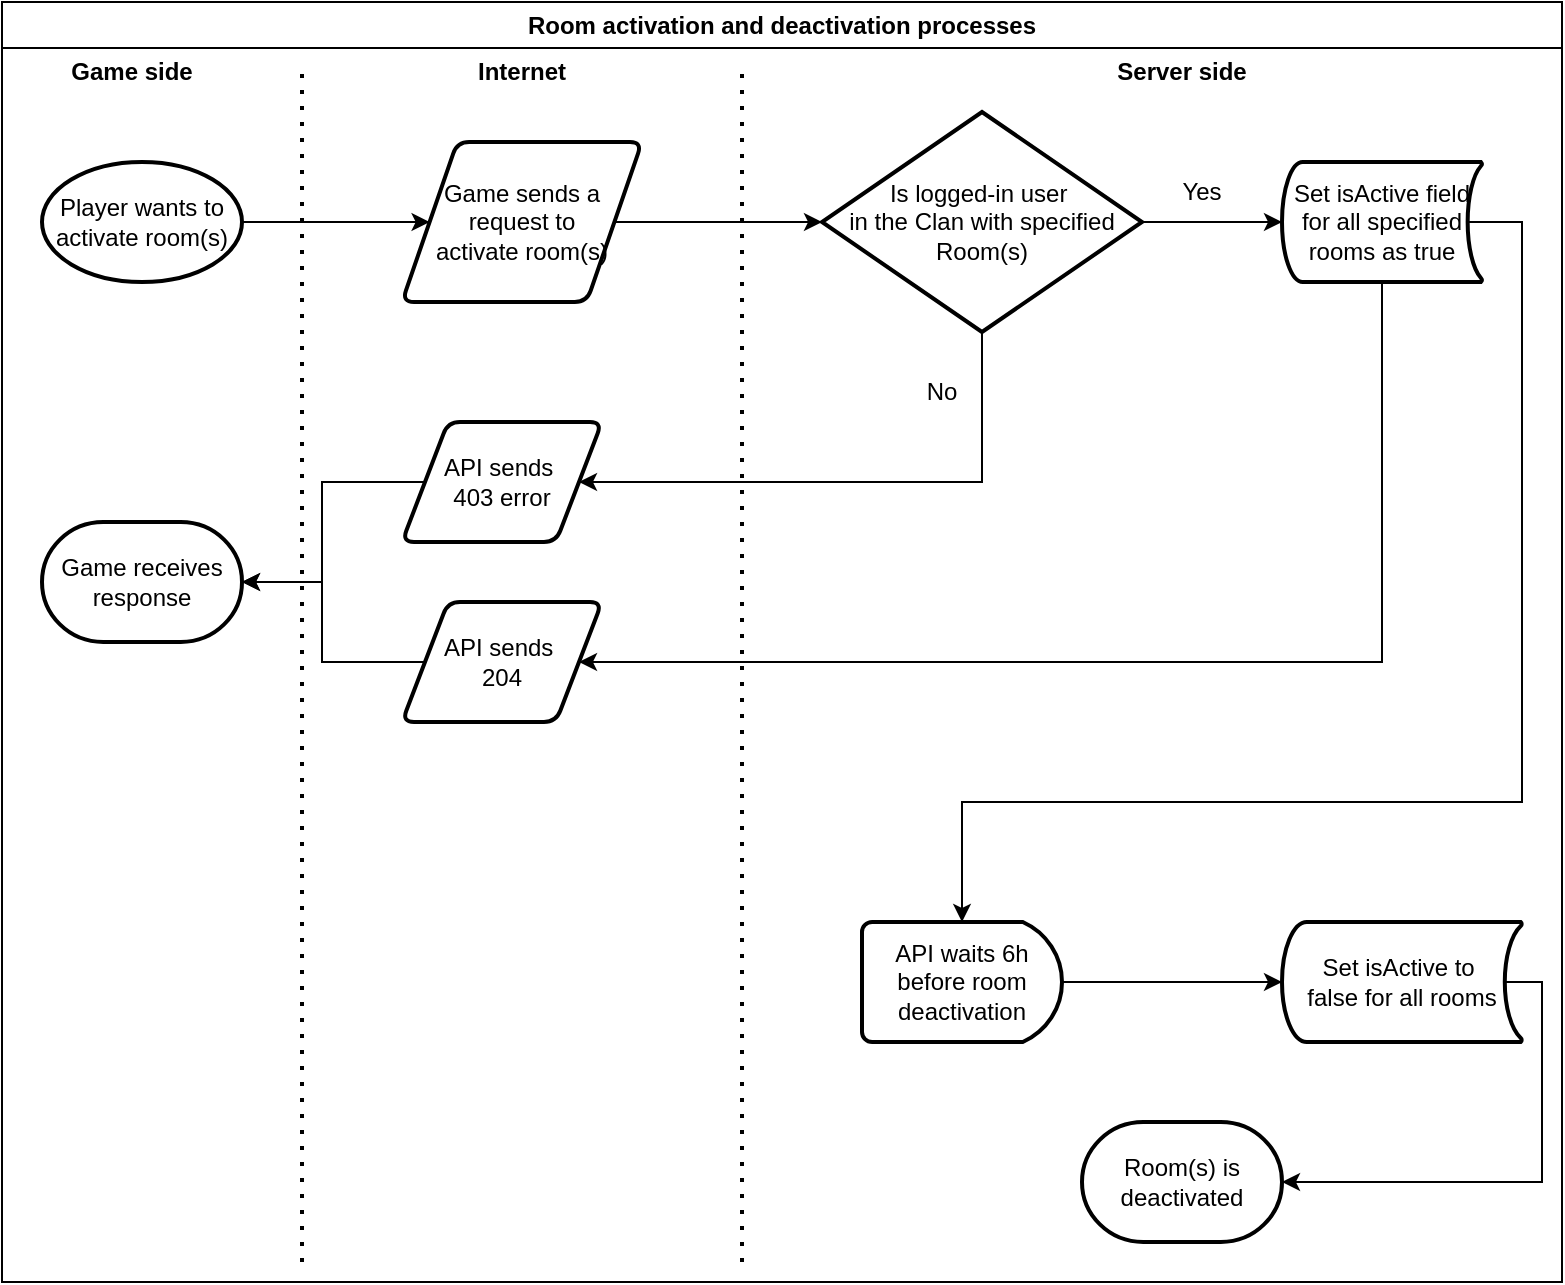 <mxfile version="24.7.8">
  <diagram id="C5RBs43oDa-KdzZeNtuy" name="Page-1">
    <mxGraphModel dx="1077" dy="660" grid="1" gridSize="10" guides="1" tooltips="1" connect="1" arrows="1" fold="1" page="1" pageScale="1" pageWidth="827" pageHeight="1169" math="0" shadow="0">
      <root>
        <mxCell id="WIyWlLk6GJQsqaUBKTNV-0" />
        <mxCell id="WIyWlLk6GJQsqaUBKTNV-1" parent="WIyWlLk6GJQsqaUBKTNV-0" />
        <mxCell id="w616AMXTrct-kiWa2tC6-5" value="" style="edgeStyle=orthogonalEdgeStyle;rounded=0;orthogonalLoop=1;jettySize=auto;html=1;entryX=0;entryY=0.5;entryDx=0;entryDy=0;" edge="1" parent="WIyWlLk6GJQsqaUBKTNV-1" source="w616AMXTrct-kiWa2tC6-2" target="w616AMXTrct-kiWa2tC6-21">
          <mxGeometry relative="1" as="geometry">
            <mxPoint x="230" y="120" as="targetPoint" />
          </mxGeometry>
        </mxCell>
        <mxCell id="w616AMXTrct-kiWa2tC6-2" value="Player wants to activate room(s)" style="strokeWidth=2;html=1;shape=mxgraph.flowchart.start_1;whiteSpace=wrap;" vertex="1" parent="WIyWlLk6GJQsqaUBKTNV-1">
          <mxGeometry x="50" y="90" width="100" height="60" as="geometry" />
        </mxCell>
        <mxCell id="w616AMXTrct-kiWa2tC6-9" value="" style="edgeStyle=orthogonalEdgeStyle;rounded=0;orthogonalLoop=1;jettySize=auto;html=1;exitX=1;exitY=0.5;exitDx=0;exitDy=0;" edge="1" parent="WIyWlLk6GJQsqaUBKTNV-1" source="w616AMXTrct-kiWa2tC6-21" target="w616AMXTrct-kiWa2tC6-8">
          <mxGeometry relative="1" as="geometry">
            <mxPoint x="330" y="120" as="sourcePoint" />
          </mxGeometry>
        </mxCell>
        <mxCell id="w616AMXTrct-kiWa2tC6-11" value="" style="edgeStyle=orthogonalEdgeStyle;rounded=0;orthogonalLoop=1;jettySize=auto;html=1;" edge="1" parent="WIyWlLk6GJQsqaUBKTNV-1" source="w616AMXTrct-kiWa2tC6-8" target="w616AMXTrct-kiWa2tC6-20">
          <mxGeometry relative="1" as="geometry">
            <mxPoint x="309.99" y="250.029" as="targetPoint" />
            <Array as="points">
              <mxPoint x="520" y="250" />
            </Array>
          </mxGeometry>
        </mxCell>
        <mxCell id="w616AMXTrct-kiWa2tC6-8" value="Is logged-in user&amp;nbsp;&lt;div&gt;in the Clan with specified Room(s)&lt;/div&gt;" style="rhombus;whiteSpace=wrap;html=1;strokeWidth=2;" vertex="1" parent="WIyWlLk6GJQsqaUBKTNV-1">
          <mxGeometry x="440" y="65" width="160" height="110" as="geometry" />
        </mxCell>
        <mxCell id="w616AMXTrct-kiWa2tC6-12" value="No" style="text;html=1;align=center;verticalAlign=middle;whiteSpace=wrap;rounded=0;" vertex="1" parent="WIyWlLk6GJQsqaUBKTNV-1">
          <mxGeometry x="470" y="190" width="60" height="30" as="geometry" />
        </mxCell>
        <mxCell id="w616AMXTrct-kiWa2tC6-17" value="" style="edgeStyle=orthogonalEdgeStyle;rounded=0;orthogonalLoop=1;jettySize=auto;html=1;entryX=1;entryY=0.5;entryDx=0;entryDy=0;" edge="1" parent="WIyWlLk6GJQsqaUBKTNV-1" source="w616AMXTrct-kiWa2tC6-13" target="w616AMXTrct-kiWa2tC6-18">
          <mxGeometry relative="1" as="geometry">
            <mxPoint x="300" y="340.029" as="targetPoint" />
            <Array as="points">
              <mxPoint x="720" y="340" />
            </Array>
          </mxGeometry>
        </mxCell>
        <mxCell id="w616AMXTrct-kiWa2tC6-13" value="Set isActive field for all specified rooms as true" style="strokeWidth=2;html=1;shape=mxgraph.flowchart.stored_data;whiteSpace=wrap;" vertex="1" parent="WIyWlLk6GJQsqaUBKTNV-1">
          <mxGeometry x="670" y="90" width="100" height="60" as="geometry" />
        </mxCell>
        <mxCell id="w616AMXTrct-kiWa2tC6-14" style="edgeStyle=orthogonalEdgeStyle;rounded=0;orthogonalLoop=1;jettySize=auto;html=1;entryX=0;entryY=0.5;entryDx=0;entryDy=0;entryPerimeter=0;" edge="1" parent="WIyWlLk6GJQsqaUBKTNV-1" source="w616AMXTrct-kiWa2tC6-8" target="w616AMXTrct-kiWa2tC6-13">
          <mxGeometry relative="1" as="geometry" />
        </mxCell>
        <mxCell id="w616AMXTrct-kiWa2tC6-15" value="Yes" style="text;html=1;align=center;verticalAlign=middle;whiteSpace=wrap;rounded=0;" vertex="1" parent="WIyWlLk6GJQsqaUBKTNV-1">
          <mxGeometry x="600" y="90" width="60" height="30" as="geometry" />
        </mxCell>
        <mxCell id="w616AMXTrct-kiWa2tC6-18" value="API sends&amp;nbsp;&lt;div&gt;204&lt;/div&gt;" style="shape=parallelogram;html=1;strokeWidth=2;perimeter=parallelogramPerimeter;whiteSpace=wrap;rounded=1;arcSize=12;size=0.23;" vertex="1" parent="WIyWlLk6GJQsqaUBKTNV-1">
          <mxGeometry x="230" y="310" width="100" height="60" as="geometry" />
        </mxCell>
        <mxCell id="w616AMXTrct-kiWa2tC6-20" value="API sends&amp;nbsp;&lt;div&gt;403 error&lt;/div&gt;" style="shape=parallelogram;html=1;strokeWidth=2;perimeter=parallelogramPerimeter;whiteSpace=wrap;rounded=1;arcSize=12;size=0.23;" vertex="1" parent="WIyWlLk6GJQsqaUBKTNV-1">
          <mxGeometry x="230" y="220" width="100" height="60" as="geometry" />
        </mxCell>
        <mxCell id="w616AMXTrct-kiWa2tC6-21" value="Game sends a request to&lt;div&gt;activate room(s)&lt;/div&gt;" style="shape=parallelogram;html=1;strokeWidth=2;perimeter=parallelogramPerimeter;whiteSpace=wrap;rounded=1;arcSize=12;size=0.23;" vertex="1" parent="WIyWlLk6GJQsqaUBKTNV-1">
          <mxGeometry x="230" y="80" width="120" height="80" as="geometry" />
        </mxCell>
        <mxCell id="w616AMXTrct-kiWa2tC6-23" value="API waits 6h before room deactivation" style="strokeWidth=2;html=1;shape=mxgraph.flowchart.delay;whiteSpace=wrap;" vertex="1" parent="WIyWlLk6GJQsqaUBKTNV-1">
          <mxGeometry x="460" y="470" width="100" height="60" as="geometry" />
        </mxCell>
        <mxCell id="w616AMXTrct-kiWa2tC6-24" value="Game receives response" style="strokeWidth=2;html=1;shape=mxgraph.flowchart.terminator;whiteSpace=wrap;" vertex="1" parent="WIyWlLk6GJQsqaUBKTNV-1">
          <mxGeometry x="50" y="270" width="100" height="60" as="geometry" />
        </mxCell>
        <mxCell id="w616AMXTrct-kiWa2tC6-25" style="edgeStyle=orthogonalEdgeStyle;rounded=0;orthogonalLoop=1;jettySize=auto;html=1;exitX=0;exitY=0.5;exitDx=0;exitDy=0;entryX=1;entryY=0.5;entryDx=0;entryDy=0;entryPerimeter=0;" edge="1" parent="WIyWlLk6GJQsqaUBKTNV-1" source="w616AMXTrct-kiWa2tC6-20" target="w616AMXTrct-kiWa2tC6-24">
          <mxGeometry relative="1" as="geometry" />
        </mxCell>
        <mxCell id="w616AMXTrct-kiWa2tC6-27" style="edgeStyle=orthogonalEdgeStyle;rounded=0;orthogonalLoop=1;jettySize=auto;html=1;exitX=0;exitY=0.5;exitDx=0;exitDy=0;entryX=1;entryY=0.5;entryDx=0;entryDy=0;entryPerimeter=0;" edge="1" parent="WIyWlLk6GJQsqaUBKTNV-1" source="w616AMXTrct-kiWa2tC6-18" target="w616AMXTrct-kiWa2tC6-24">
          <mxGeometry relative="1" as="geometry" />
        </mxCell>
        <mxCell id="w616AMXTrct-kiWa2tC6-28" style="edgeStyle=orthogonalEdgeStyle;rounded=0;orthogonalLoop=1;jettySize=auto;html=1;exitX=0.93;exitY=0.5;exitDx=0;exitDy=0;exitPerimeter=0;entryX=0.5;entryY=0;entryDx=0;entryDy=0;entryPerimeter=0;" edge="1" parent="WIyWlLk6GJQsqaUBKTNV-1" source="w616AMXTrct-kiWa2tC6-13" target="w616AMXTrct-kiWa2tC6-23">
          <mxGeometry relative="1" as="geometry">
            <Array as="points">
              <mxPoint x="790" y="120" />
              <mxPoint x="790" y="410" />
              <mxPoint x="510" y="410" />
            </Array>
          </mxGeometry>
        </mxCell>
        <mxCell id="w616AMXTrct-kiWa2tC6-29" value="Set isActive to&amp;nbsp;&lt;div&gt;false for all rooms&lt;/div&gt;" style="strokeWidth=2;html=1;shape=mxgraph.flowchart.stored_data;whiteSpace=wrap;" vertex="1" parent="WIyWlLk6GJQsqaUBKTNV-1">
          <mxGeometry x="670" y="470" width="120" height="60" as="geometry" />
        </mxCell>
        <mxCell id="w616AMXTrct-kiWa2tC6-30" style="edgeStyle=orthogonalEdgeStyle;rounded=0;orthogonalLoop=1;jettySize=auto;html=1;exitX=1;exitY=0.5;exitDx=0;exitDy=0;exitPerimeter=0;entryX=0;entryY=0.5;entryDx=0;entryDy=0;entryPerimeter=0;" edge="1" parent="WIyWlLk6GJQsqaUBKTNV-1" source="w616AMXTrct-kiWa2tC6-23" target="w616AMXTrct-kiWa2tC6-29">
          <mxGeometry relative="1" as="geometry" />
        </mxCell>
        <mxCell id="w616AMXTrct-kiWa2tC6-31" value="Room(s) is deactivated" style="strokeWidth=2;html=1;shape=mxgraph.flowchart.terminator;whiteSpace=wrap;" vertex="1" parent="WIyWlLk6GJQsqaUBKTNV-1">
          <mxGeometry x="570" y="570" width="100" height="60" as="geometry" />
        </mxCell>
        <mxCell id="w616AMXTrct-kiWa2tC6-32" style="edgeStyle=orthogonalEdgeStyle;rounded=0;orthogonalLoop=1;jettySize=auto;html=1;exitX=0.93;exitY=0.5;exitDx=0;exitDy=0;exitPerimeter=0;entryX=1;entryY=0.5;entryDx=0;entryDy=0;entryPerimeter=0;" edge="1" parent="WIyWlLk6GJQsqaUBKTNV-1" source="w616AMXTrct-kiWa2tC6-29" target="w616AMXTrct-kiWa2tC6-31">
          <mxGeometry relative="1" as="geometry">
            <Array as="points">
              <mxPoint x="800" y="500" />
              <mxPoint x="800" y="600" />
            </Array>
          </mxGeometry>
        </mxCell>
        <mxCell id="w616AMXTrct-kiWa2tC6-33" value="" style="endArrow=none;dashed=1;html=1;dashPattern=1 3;strokeWidth=2;rounded=0;" edge="1" parent="WIyWlLk6GJQsqaUBKTNV-1">
          <mxGeometry width="50" height="50" relative="1" as="geometry">
            <mxPoint x="180" y="640" as="sourcePoint" />
            <mxPoint x="180" y="40" as="targetPoint" />
          </mxGeometry>
        </mxCell>
        <mxCell id="w616AMXTrct-kiWa2tC6-34" value="" style="endArrow=none;dashed=1;html=1;dashPattern=1 3;strokeWidth=2;rounded=0;" edge="1" parent="WIyWlLk6GJQsqaUBKTNV-1">
          <mxGeometry width="50" height="50" relative="1" as="geometry">
            <mxPoint x="400" y="640" as="sourcePoint" />
            <mxPoint x="400" y="40" as="targetPoint" />
          </mxGeometry>
        </mxCell>
        <mxCell id="w616AMXTrct-kiWa2tC6-35" value="&lt;b&gt;Game side&lt;/b&gt;" style="text;html=1;align=center;verticalAlign=middle;whiteSpace=wrap;rounded=0;" vertex="1" parent="WIyWlLk6GJQsqaUBKTNV-1">
          <mxGeometry x="60" y="30" width="70" height="30" as="geometry" />
        </mxCell>
        <mxCell id="w616AMXTrct-kiWa2tC6-36" value="&lt;b&gt;Server side&lt;/b&gt;" style="text;html=1;align=center;verticalAlign=middle;whiteSpace=wrap;rounded=0;" vertex="1" parent="WIyWlLk6GJQsqaUBKTNV-1">
          <mxGeometry x="585" y="30" width="70" height="30" as="geometry" />
        </mxCell>
        <mxCell id="w616AMXTrct-kiWa2tC6-37" value="&lt;b&gt;Internet&lt;/b&gt;" style="text;html=1;align=center;verticalAlign=middle;whiteSpace=wrap;rounded=0;" vertex="1" parent="WIyWlLk6GJQsqaUBKTNV-1">
          <mxGeometry x="255" y="30" width="70" height="30" as="geometry" />
        </mxCell>
        <mxCell id="w616AMXTrct-kiWa2tC6-38" value="Room activation and deactivation processes" style="swimlane;whiteSpace=wrap;html=1;startSize=23;" vertex="1" parent="WIyWlLk6GJQsqaUBKTNV-1">
          <mxGeometry x="30" y="10" width="780" height="640" as="geometry" />
        </mxCell>
      </root>
    </mxGraphModel>
  </diagram>
</mxfile>
